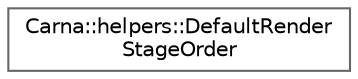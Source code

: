 digraph "Graphical Class Hierarchy"
{
 // LATEX_PDF_SIZE
  bgcolor="transparent";
  edge [fontname=Helvetica,fontsize=10,labelfontname=Helvetica,labelfontsize=10];
  node [fontname=Helvetica,fontsize=10,shape=box,height=0.2,width=0.4];
  rankdir="LR";
  Node0 [id="Node000000",label="Carna::helpers::DefaultRender\lStageOrder",height=0.2,width=0.4,color="grey40", fillcolor="white", style="filled",URL="$classCarna_1_1helpers_1_1DefaultRenderStageOrder.html",tooltip="Defines default rendering stages order used by FrameRendererHelper."];
}
